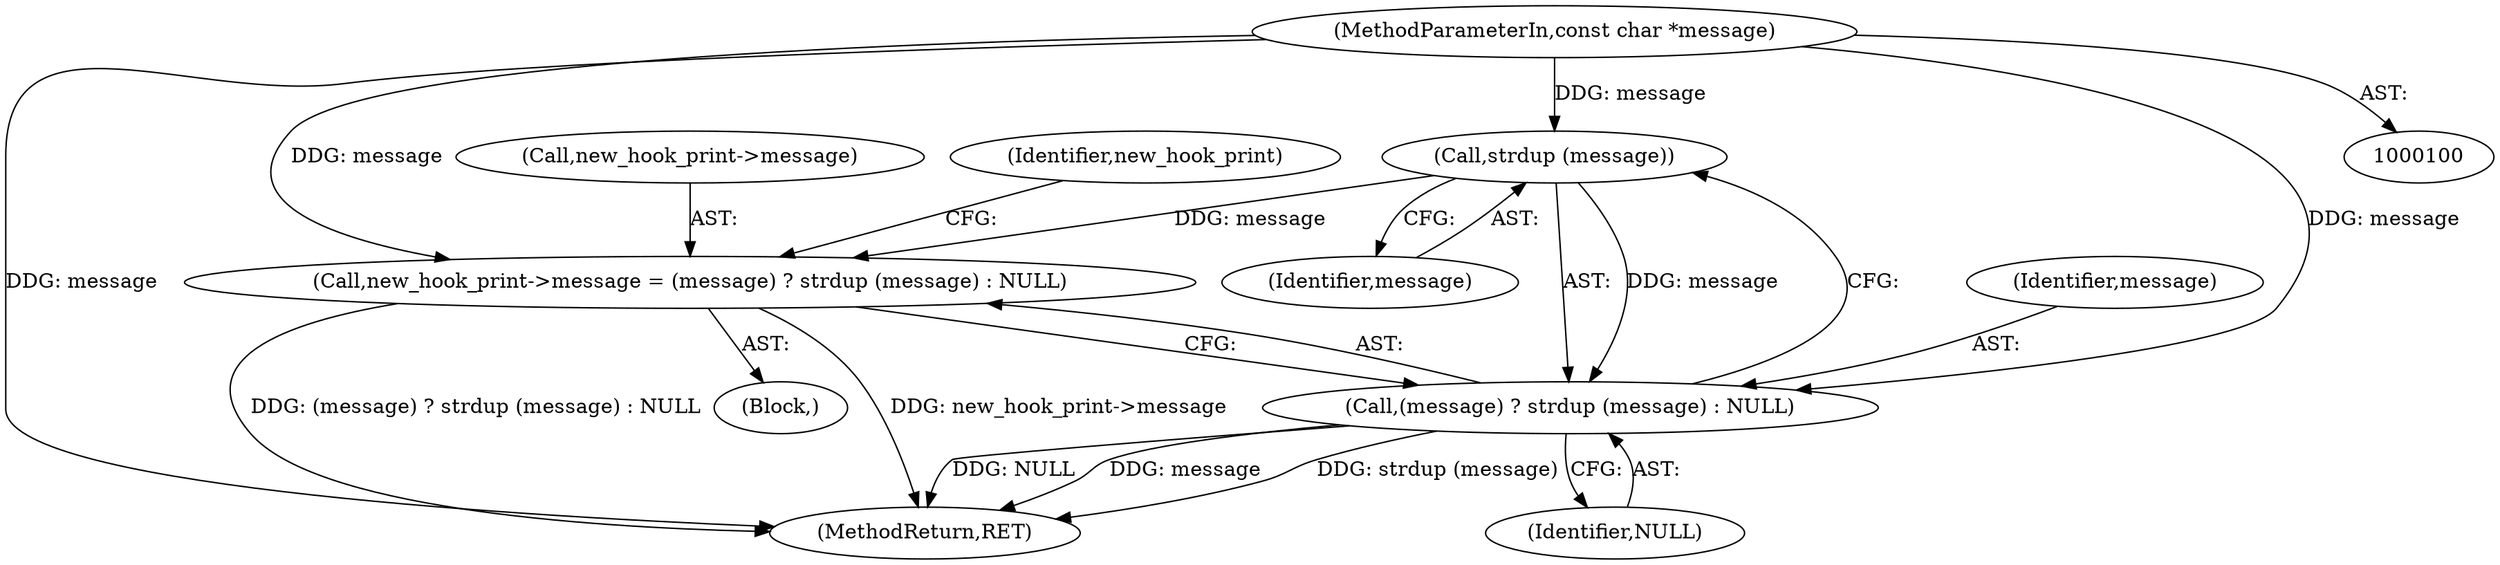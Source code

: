 digraph "0_savannah_c265cad1c95b84abfd4e8d861f25926ef13b5d91@API" {
"1000207" [label="(Call,strdup (message))"];
"1000104" [label="(MethodParameterIn,const char *message)"];
"1000201" [label="(Call,new_hook_print->message = (message) ? strdup (message) : NULL)"];
"1000205" [label="(Call,(message) ? strdup (message) : NULL)"];
"1000202" [label="(Call,new_hook_print->message)"];
"1000212" [label="(Identifier,new_hook_print)"];
"1000104" [label="(MethodParameterIn,const char *message)"];
"1000206" [label="(Identifier,message)"];
"1000207" [label="(Call,strdup (message))"];
"1000208" [label="(Identifier,message)"];
"1000219" [label="(MethodReturn,RET)"];
"1000209" [label="(Identifier,NULL)"];
"1000201" [label="(Call,new_hook_print->message = (message) ? strdup (message) : NULL)"];
"1000108" [label="(Block,)"];
"1000205" [label="(Call,(message) ? strdup (message) : NULL)"];
"1000207" -> "1000205"  [label="AST: "];
"1000207" -> "1000208"  [label="CFG: "];
"1000208" -> "1000207"  [label="AST: "];
"1000205" -> "1000207"  [label="CFG: "];
"1000207" -> "1000201"  [label="DDG: message"];
"1000207" -> "1000205"  [label="DDG: message"];
"1000104" -> "1000207"  [label="DDG: message"];
"1000104" -> "1000100"  [label="AST: "];
"1000104" -> "1000219"  [label="DDG: message"];
"1000104" -> "1000201"  [label="DDG: message"];
"1000104" -> "1000205"  [label="DDG: message"];
"1000201" -> "1000108"  [label="AST: "];
"1000201" -> "1000205"  [label="CFG: "];
"1000202" -> "1000201"  [label="AST: "];
"1000205" -> "1000201"  [label="AST: "];
"1000212" -> "1000201"  [label="CFG: "];
"1000201" -> "1000219"  [label="DDG: (message) ? strdup (message) : NULL"];
"1000201" -> "1000219"  [label="DDG: new_hook_print->message"];
"1000205" -> "1000209"  [label="CFG: "];
"1000206" -> "1000205"  [label="AST: "];
"1000209" -> "1000205"  [label="AST: "];
"1000205" -> "1000219"  [label="DDG: NULL"];
"1000205" -> "1000219"  [label="DDG: message"];
"1000205" -> "1000219"  [label="DDG: strdup (message)"];
}
